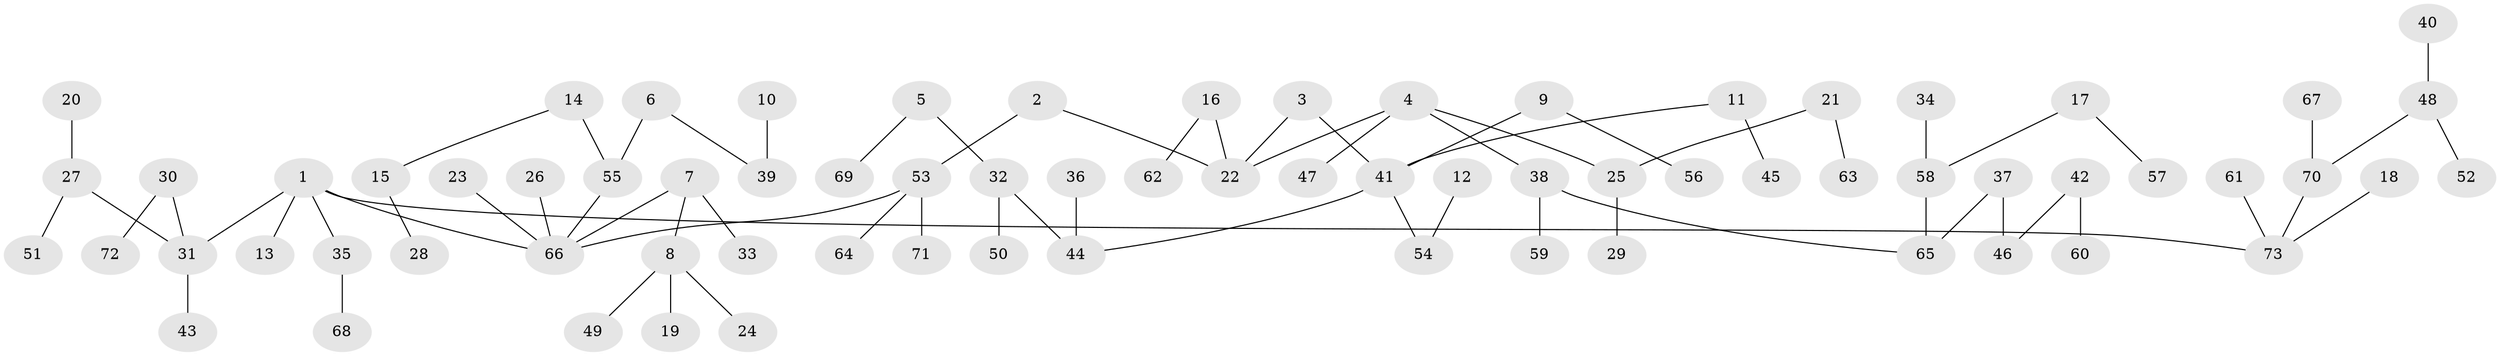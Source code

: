 // original degree distribution, {5: 0.02054794520547945, 7: 0.0136986301369863, 6: 0.0136986301369863, 2: 0.2534246575342466, 3: 0.136986301369863, 1: 0.4863013698630137, 4: 0.07534246575342465}
// Generated by graph-tools (version 1.1) at 2025/02/03/09/25 03:02:25]
// undirected, 73 vertices, 72 edges
graph export_dot {
graph [start="1"]
  node [color=gray90,style=filled];
  1;
  2;
  3;
  4;
  5;
  6;
  7;
  8;
  9;
  10;
  11;
  12;
  13;
  14;
  15;
  16;
  17;
  18;
  19;
  20;
  21;
  22;
  23;
  24;
  25;
  26;
  27;
  28;
  29;
  30;
  31;
  32;
  33;
  34;
  35;
  36;
  37;
  38;
  39;
  40;
  41;
  42;
  43;
  44;
  45;
  46;
  47;
  48;
  49;
  50;
  51;
  52;
  53;
  54;
  55;
  56;
  57;
  58;
  59;
  60;
  61;
  62;
  63;
  64;
  65;
  66;
  67;
  68;
  69;
  70;
  71;
  72;
  73;
  1 -- 13 [weight=1.0];
  1 -- 31 [weight=1.0];
  1 -- 35 [weight=1.0];
  1 -- 66 [weight=1.0];
  1 -- 73 [weight=1.0];
  2 -- 22 [weight=1.0];
  2 -- 53 [weight=1.0];
  3 -- 22 [weight=1.0];
  3 -- 41 [weight=1.0];
  4 -- 22 [weight=1.0];
  4 -- 25 [weight=1.0];
  4 -- 38 [weight=1.0];
  4 -- 47 [weight=1.0];
  5 -- 32 [weight=1.0];
  5 -- 69 [weight=1.0];
  6 -- 39 [weight=1.0];
  6 -- 55 [weight=1.0];
  7 -- 8 [weight=1.0];
  7 -- 33 [weight=1.0];
  7 -- 66 [weight=1.0];
  8 -- 19 [weight=1.0];
  8 -- 24 [weight=1.0];
  8 -- 49 [weight=1.0];
  9 -- 41 [weight=1.0];
  9 -- 56 [weight=1.0];
  10 -- 39 [weight=1.0];
  11 -- 41 [weight=1.0];
  11 -- 45 [weight=1.0];
  12 -- 54 [weight=1.0];
  14 -- 15 [weight=1.0];
  14 -- 55 [weight=1.0];
  15 -- 28 [weight=1.0];
  16 -- 22 [weight=1.0];
  16 -- 62 [weight=1.0];
  17 -- 57 [weight=1.0];
  17 -- 58 [weight=1.0];
  18 -- 73 [weight=1.0];
  20 -- 27 [weight=1.0];
  21 -- 25 [weight=1.0];
  21 -- 63 [weight=1.0];
  23 -- 66 [weight=1.0];
  25 -- 29 [weight=1.0];
  26 -- 66 [weight=1.0];
  27 -- 31 [weight=1.0];
  27 -- 51 [weight=1.0];
  30 -- 31 [weight=1.0];
  30 -- 72 [weight=1.0];
  31 -- 43 [weight=1.0];
  32 -- 44 [weight=1.0];
  32 -- 50 [weight=1.0];
  34 -- 58 [weight=1.0];
  35 -- 68 [weight=1.0];
  36 -- 44 [weight=1.0];
  37 -- 46 [weight=1.0];
  37 -- 65 [weight=1.0];
  38 -- 59 [weight=1.0];
  38 -- 65 [weight=1.0];
  40 -- 48 [weight=1.0];
  41 -- 44 [weight=1.0];
  41 -- 54 [weight=1.0];
  42 -- 46 [weight=1.0];
  42 -- 60 [weight=1.0];
  48 -- 52 [weight=1.0];
  48 -- 70 [weight=1.0];
  53 -- 64 [weight=1.0];
  53 -- 66 [weight=1.0];
  53 -- 71 [weight=1.0];
  55 -- 66 [weight=1.0];
  58 -- 65 [weight=1.0];
  61 -- 73 [weight=1.0];
  67 -- 70 [weight=1.0];
  70 -- 73 [weight=1.0];
}
